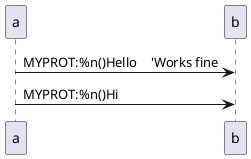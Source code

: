 {
  "sha1": "eq7nmdiesz8ki3mchzved90lypap2ts",
  "insertion": {
    "when": "2024-06-01T09:03:04.918Z",
    "user": "plantuml@gmail.com"
  }
}
@startuml
!definelong SEND_TO_b(from,message)
  from -> b : MYPROT:%n()##message
!enddefinelong
 
!define SEND_FROM_a_TO_b(message) SEND_TO_b(a,message)
 
SEND_TO_b(a,Hello)    'Works fine
'Does not work
SEND_FROM_a_TO_b(Hi)
@enduml
